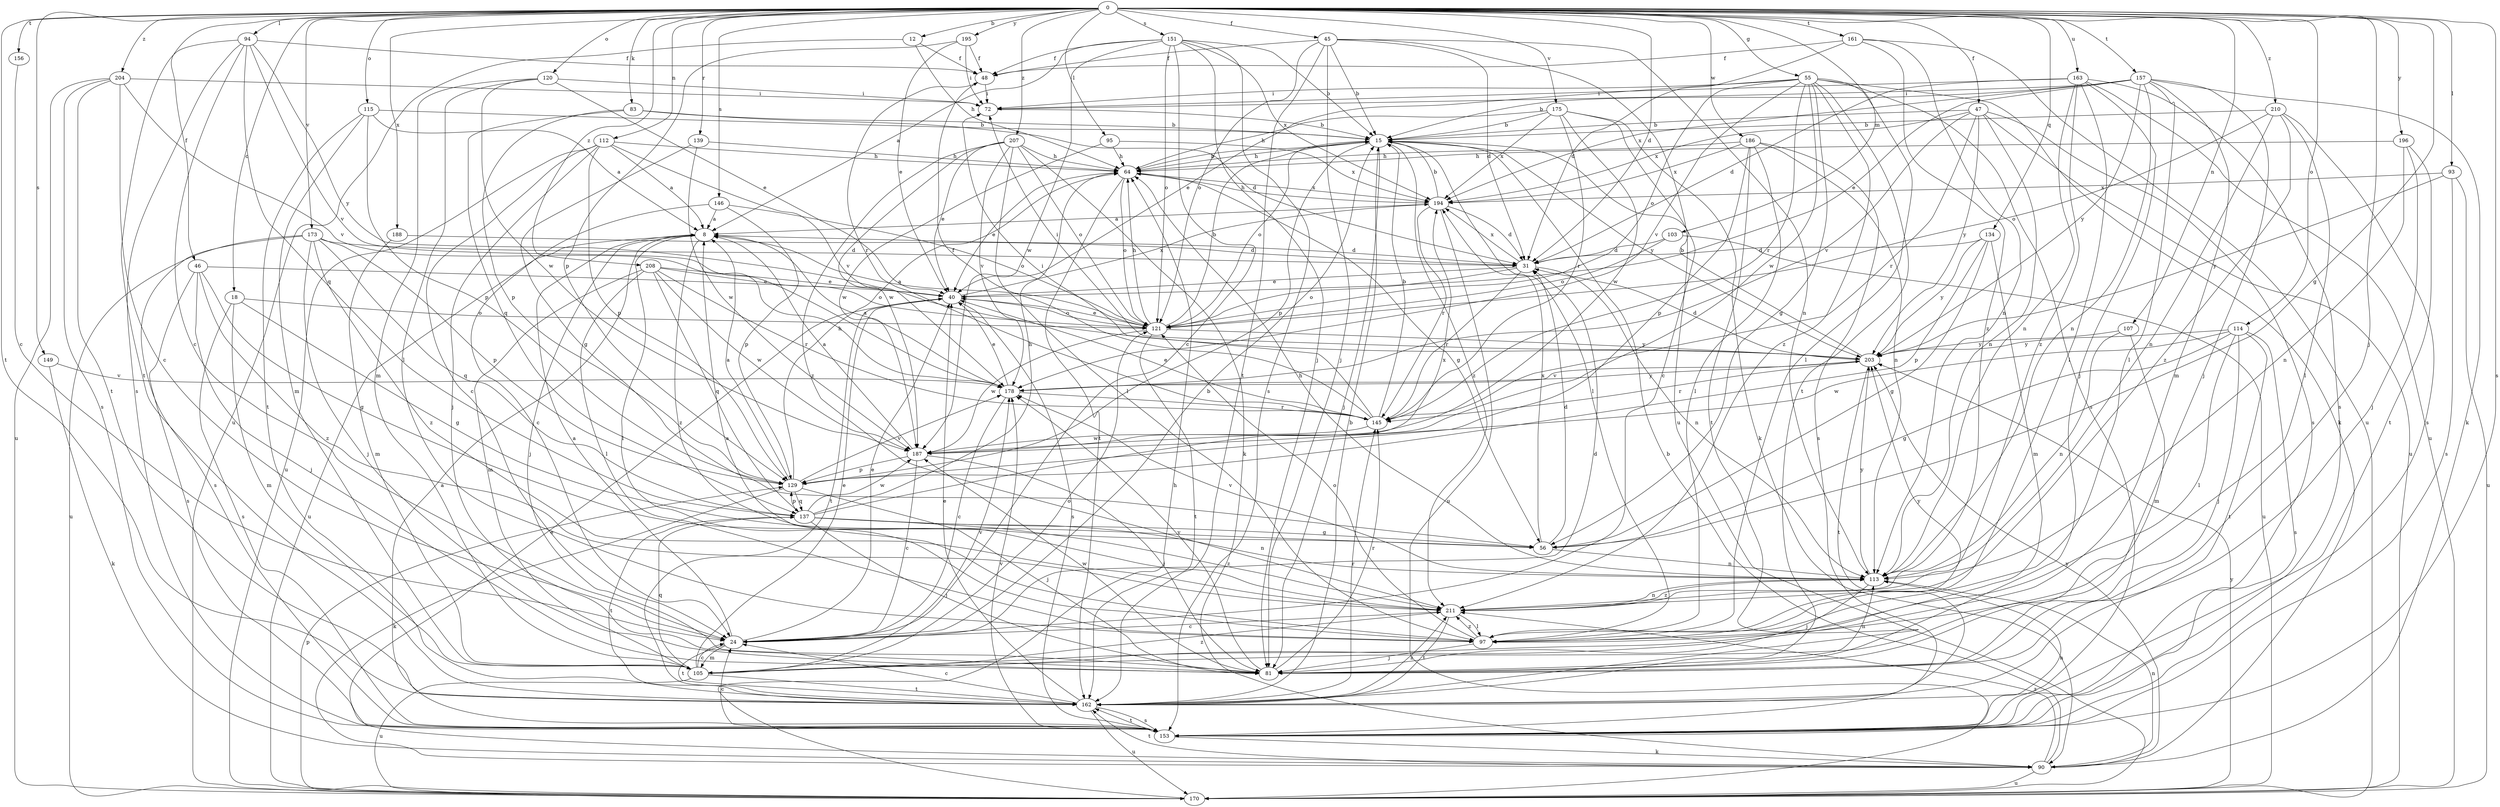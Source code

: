 strict digraph  {
0;
8;
12;
15;
18;
24;
31;
40;
45;
46;
47;
48;
55;
56;
64;
72;
81;
83;
90;
93;
94;
95;
97;
103;
105;
107;
112;
113;
114;
115;
120;
121;
129;
134;
137;
139;
145;
146;
149;
151;
153;
156;
157;
161;
162;
163;
170;
173;
175;
178;
186;
187;
188;
194;
195;
196;
203;
204;
207;
208;
210;
211;
0 -> 12  [label=b];
0 -> 18  [label=c];
0 -> 31  [label=d];
0 -> 45  [label=f];
0 -> 46  [label=f];
0 -> 47  [label=f];
0 -> 55  [label=g];
0 -> 56  [label=g];
0 -> 81  [label=j];
0 -> 83  [label=k];
0 -> 93  [label=l];
0 -> 94  [label=l];
0 -> 95  [label=l];
0 -> 103  [label=m];
0 -> 107  [label=n];
0 -> 112  [label=n];
0 -> 114  [label=o];
0 -> 115  [label=o];
0 -> 120  [label=o];
0 -> 134  [label=q];
0 -> 139  [label=r];
0 -> 146  [label=s];
0 -> 149  [label=s];
0 -> 151  [label=s];
0 -> 153  [label=s];
0 -> 156  [label=t];
0 -> 157  [label=t];
0 -> 161  [label=t];
0 -> 162  [label=t];
0 -> 163  [label=u];
0 -> 173  [label=v];
0 -> 175  [label=v];
0 -> 186  [label=w];
0 -> 188  [label=x];
0 -> 195  [label=y];
0 -> 196  [label=y];
0 -> 204  [label=z];
0 -> 207  [label=z];
0 -> 208  [label=z];
0 -> 210  [label=z];
8 -> 31  [label=d];
8 -> 81  [label=j];
8 -> 97  [label=l];
8 -> 170  [label=u];
8 -> 211  [label=z];
12 -> 48  [label=f];
12 -> 64  [label=h];
12 -> 170  [label=u];
15 -> 64  [label=h];
15 -> 81  [label=j];
15 -> 97  [label=l];
15 -> 121  [label=o];
15 -> 129  [label=p];
15 -> 203  [label=y];
15 -> 211  [label=z];
18 -> 56  [label=g];
18 -> 105  [label=m];
18 -> 121  [label=o];
18 -> 153  [label=s];
24 -> 8  [label=a];
24 -> 15  [label=b];
24 -> 31  [label=d];
24 -> 40  [label=e];
24 -> 105  [label=m];
24 -> 162  [label=t];
31 -> 40  [label=e];
31 -> 113  [label=n];
31 -> 121  [label=o];
31 -> 145  [label=r];
31 -> 194  [label=x];
40 -> 121  [label=o];
40 -> 153  [label=s];
40 -> 162  [label=t];
40 -> 194  [label=x];
45 -> 15  [label=b];
45 -> 31  [label=d];
45 -> 48  [label=f];
45 -> 81  [label=j];
45 -> 113  [label=n];
45 -> 121  [label=o];
45 -> 162  [label=t];
45 -> 170  [label=u];
46 -> 40  [label=e];
46 -> 56  [label=g];
46 -> 81  [label=j];
46 -> 153  [label=s];
46 -> 211  [label=z];
47 -> 15  [label=b];
47 -> 113  [label=n];
47 -> 145  [label=r];
47 -> 153  [label=s];
47 -> 170  [label=u];
47 -> 178  [label=v];
47 -> 194  [label=x];
47 -> 203  [label=y];
48 -> 72  [label=i];
48 -> 145  [label=r];
55 -> 40  [label=e];
55 -> 56  [label=g];
55 -> 72  [label=i];
55 -> 90  [label=k];
55 -> 97  [label=l];
55 -> 121  [label=o];
55 -> 145  [label=r];
55 -> 153  [label=s];
55 -> 162  [label=t];
55 -> 178  [label=v];
55 -> 187  [label=w];
55 -> 211  [label=z];
56 -> 31  [label=d];
56 -> 113  [label=n];
56 -> 194  [label=x];
64 -> 15  [label=b];
64 -> 40  [label=e];
64 -> 56  [label=g];
64 -> 121  [label=o];
64 -> 162  [label=t];
64 -> 194  [label=x];
72 -> 15  [label=b];
81 -> 113  [label=n];
81 -> 145  [label=r];
81 -> 178  [label=v];
81 -> 187  [label=w];
83 -> 15  [label=b];
83 -> 31  [label=d];
83 -> 129  [label=p];
83 -> 137  [label=q];
90 -> 15  [label=b];
90 -> 40  [label=e];
90 -> 113  [label=n];
90 -> 162  [label=t];
90 -> 170  [label=u];
90 -> 203  [label=y];
90 -> 211  [label=z];
93 -> 153  [label=s];
93 -> 170  [label=u];
93 -> 194  [label=x];
93 -> 203  [label=y];
94 -> 24  [label=c];
94 -> 48  [label=f];
94 -> 137  [label=q];
94 -> 153  [label=s];
94 -> 162  [label=t];
94 -> 178  [label=v];
94 -> 203  [label=y];
95 -> 64  [label=h];
95 -> 187  [label=w];
95 -> 194  [label=x];
97 -> 8  [label=a];
97 -> 81  [label=j];
97 -> 121  [label=o];
97 -> 203  [label=y];
97 -> 211  [label=z];
103 -> 31  [label=d];
103 -> 121  [label=o];
103 -> 170  [label=u];
105 -> 24  [label=c];
105 -> 40  [label=e];
105 -> 121  [label=o];
105 -> 137  [label=q];
105 -> 162  [label=t];
105 -> 170  [label=u];
105 -> 178  [label=v];
105 -> 211  [label=z];
107 -> 105  [label=m];
107 -> 113  [label=n];
107 -> 203  [label=y];
112 -> 8  [label=a];
112 -> 24  [label=c];
112 -> 64  [label=h];
112 -> 81  [label=j];
112 -> 129  [label=p];
112 -> 170  [label=u];
112 -> 178  [label=v];
113 -> 64  [label=h];
113 -> 81  [label=j];
113 -> 178  [label=v];
113 -> 203  [label=y];
113 -> 211  [label=z];
114 -> 56  [label=g];
114 -> 81  [label=j];
114 -> 97  [label=l];
114 -> 153  [label=s];
114 -> 162  [label=t];
114 -> 187  [label=w];
114 -> 203  [label=y];
115 -> 8  [label=a];
115 -> 15  [label=b];
115 -> 105  [label=m];
115 -> 129  [label=p];
115 -> 162  [label=t];
120 -> 40  [label=e];
120 -> 72  [label=i];
120 -> 97  [label=l];
120 -> 105  [label=m];
120 -> 187  [label=w];
121 -> 8  [label=a];
121 -> 15  [label=b];
121 -> 40  [label=e];
121 -> 64  [label=h];
121 -> 162  [label=t];
121 -> 187  [label=w];
121 -> 203  [label=y];
129 -> 8  [label=a];
129 -> 64  [label=h];
129 -> 81  [label=j];
129 -> 90  [label=k];
129 -> 137  [label=q];
129 -> 178  [label=v];
134 -> 31  [label=d];
134 -> 56  [label=g];
134 -> 105  [label=m];
134 -> 129  [label=p];
134 -> 203  [label=y];
137 -> 56  [label=g];
137 -> 64  [label=h];
137 -> 81  [label=j];
137 -> 113  [label=n];
137 -> 129  [label=p];
137 -> 162  [label=t];
137 -> 187  [label=w];
137 -> 194  [label=x];
137 -> 211  [label=z];
139 -> 56  [label=g];
139 -> 64  [label=h];
139 -> 187  [label=w];
145 -> 15  [label=b];
145 -> 40  [label=e];
145 -> 48  [label=f];
145 -> 72  [label=i];
145 -> 187  [label=w];
146 -> 8  [label=a];
146 -> 24  [label=c];
146 -> 121  [label=o];
146 -> 129  [label=p];
149 -> 90  [label=k];
149 -> 178  [label=v];
151 -> 8  [label=a];
151 -> 15  [label=b];
151 -> 24  [label=c];
151 -> 48  [label=f];
151 -> 81  [label=j];
151 -> 121  [label=o];
151 -> 153  [label=s];
151 -> 187  [label=w];
151 -> 194  [label=x];
153 -> 8  [label=a];
153 -> 24  [label=c];
153 -> 90  [label=k];
153 -> 113  [label=n];
153 -> 162  [label=t];
153 -> 178  [label=v];
156 -> 24  [label=c];
157 -> 15  [label=b];
157 -> 40  [label=e];
157 -> 72  [label=i];
157 -> 81  [label=j];
157 -> 90  [label=k];
157 -> 97  [label=l];
157 -> 105  [label=m];
157 -> 113  [label=n];
157 -> 194  [label=x];
157 -> 203  [label=y];
161 -> 31  [label=d];
161 -> 48  [label=f];
161 -> 113  [label=n];
161 -> 170  [label=u];
161 -> 211  [label=z];
162 -> 15  [label=b];
162 -> 24  [label=c];
162 -> 40  [label=e];
162 -> 145  [label=r];
162 -> 153  [label=s];
162 -> 170  [label=u];
162 -> 211  [label=z];
163 -> 31  [label=d];
163 -> 72  [label=i];
163 -> 81  [label=j];
163 -> 97  [label=l];
163 -> 113  [label=n];
163 -> 153  [label=s];
163 -> 170  [label=u];
163 -> 211  [label=z];
170 -> 64  [label=h];
170 -> 129  [label=p];
170 -> 203  [label=y];
173 -> 31  [label=d];
173 -> 81  [label=j];
173 -> 129  [label=p];
173 -> 137  [label=q];
173 -> 153  [label=s];
173 -> 170  [label=u];
173 -> 211  [label=z];
175 -> 15  [label=b];
175 -> 24  [label=c];
175 -> 64  [label=h];
175 -> 90  [label=k];
175 -> 145  [label=r];
175 -> 187  [label=w];
175 -> 194  [label=x];
178 -> 8  [label=a];
178 -> 24  [label=c];
178 -> 40  [label=e];
178 -> 145  [label=r];
178 -> 203  [label=y];
186 -> 64  [label=h];
186 -> 97  [label=l];
186 -> 113  [label=n];
186 -> 129  [label=p];
186 -> 153  [label=s];
186 -> 162  [label=t];
186 -> 194  [label=x];
187 -> 8  [label=a];
187 -> 24  [label=c];
187 -> 81  [label=j];
187 -> 129  [label=p];
188 -> 31  [label=d];
188 -> 105  [label=m];
194 -> 8  [label=a];
194 -> 15  [label=b];
194 -> 31  [label=d];
194 -> 64  [label=h];
194 -> 145  [label=r];
194 -> 170  [label=u];
195 -> 40  [label=e];
195 -> 48  [label=f];
195 -> 72  [label=i];
195 -> 129  [label=p];
196 -> 64  [label=h];
196 -> 81  [label=j];
196 -> 113  [label=n];
196 -> 162  [label=t];
203 -> 15  [label=b];
203 -> 31  [label=d];
203 -> 72  [label=i];
203 -> 145  [label=r];
203 -> 162  [label=t];
203 -> 178  [label=v];
204 -> 24  [label=c];
204 -> 72  [label=i];
204 -> 153  [label=s];
204 -> 162  [label=t];
204 -> 170  [label=u];
204 -> 178  [label=v];
207 -> 40  [label=e];
207 -> 64  [label=h];
207 -> 90  [label=k];
207 -> 97  [label=l];
207 -> 121  [label=o];
207 -> 178  [label=v];
207 -> 187  [label=w];
207 -> 211  [label=z];
208 -> 40  [label=e];
208 -> 97  [label=l];
208 -> 105  [label=m];
208 -> 121  [label=o];
208 -> 137  [label=q];
208 -> 145  [label=r];
208 -> 187  [label=w];
210 -> 15  [label=b];
210 -> 97  [label=l];
210 -> 113  [label=n];
210 -> 121  [label=o];
210 -> 153  [label=s];
210 -> 211  [label=z];
211 -> 24  [label=c];
211 -> 97  [label=l];
211 -> 113  [label=n];
211 -> 162  [label=t];
}
